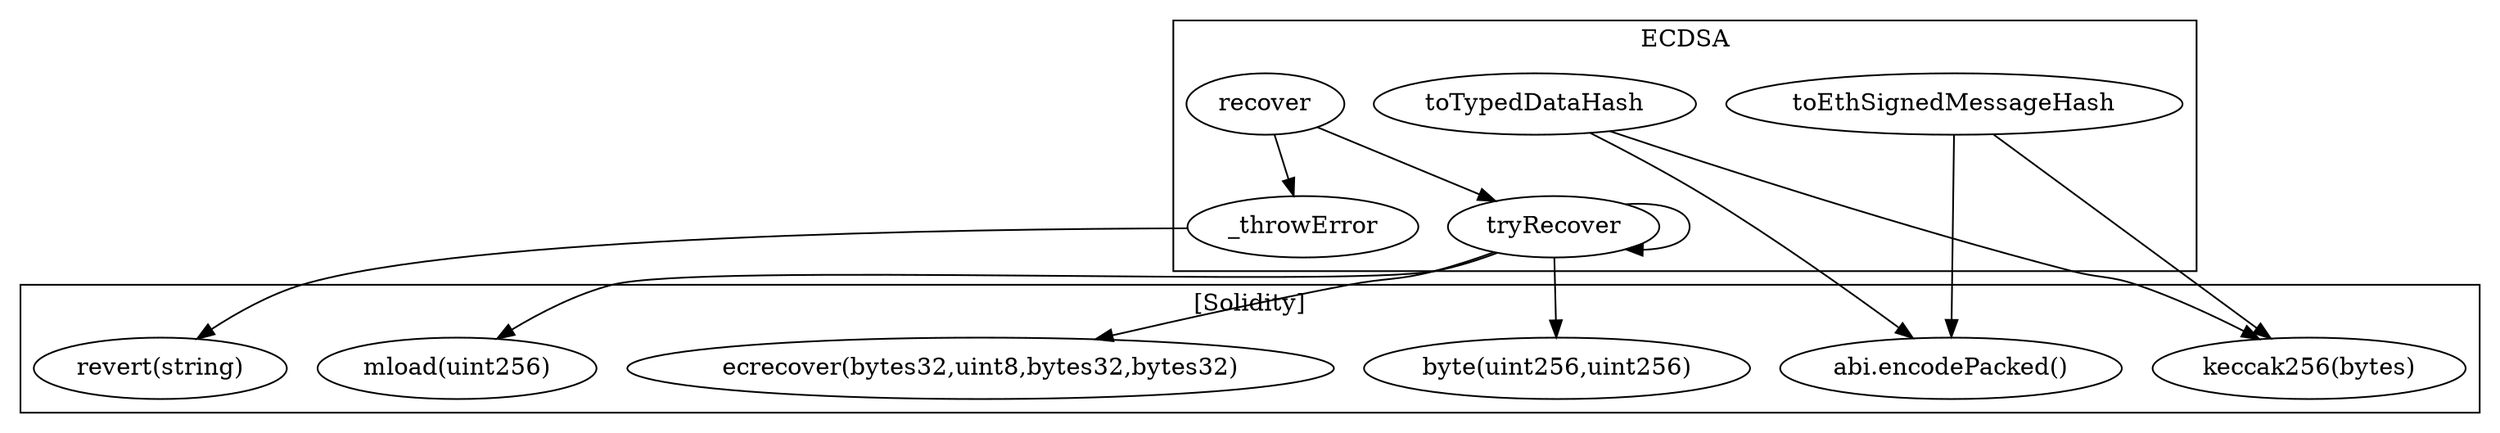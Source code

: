 strict digraph {
subgraph cluster_3057_ECDSA {
label = "ECDSA"
"3057_toTypedDataHash" [label="toTypedDataHash"]
"3057__throwError" [label="_throwError"]
"3057_toEthSignedMessageHash" [label="toEthSignedMessageHash"]
"3057_recover" [label="recover"]
"3057_tryRecover" [label="tryRecover"]
"3057_recover" -> "3057_tryRecover"
"3057_tryRecover" -> "3057_tryRecover"
"3057_recover" -> "3057__throwError"
}subgraph cluster_solidity {
label = "[Solidity]"
"ecrecover(bytes32,uint8,bytes32,bytes32)" 
"revert(string)" 
"abi.encodePacked()" 
"keccak256(bytes)" 
"mload(uint256)" 
"byte(uint256,uint256)" 
"3057_tryRecover" -> "ecrecover(bytes32,uint8,bytes32,bytes32)"
"3057_tryRecover" -> "byte(uint256,uint256)"
"3057_toEthSignedMessageHash" -> "keccak256(bytes)"
"3057_toEthSignedMessageHash" -> "abi.encodePacked()"
"3057_tryRecover" -> "mload(uint256)"
"3057_toTypedDataHash" -> "keccak256(bytes)"
"3057_toTypedDataHash" -> "abi.encodePacked()"
"3057__throwError" -> "revert(string)"
}
}